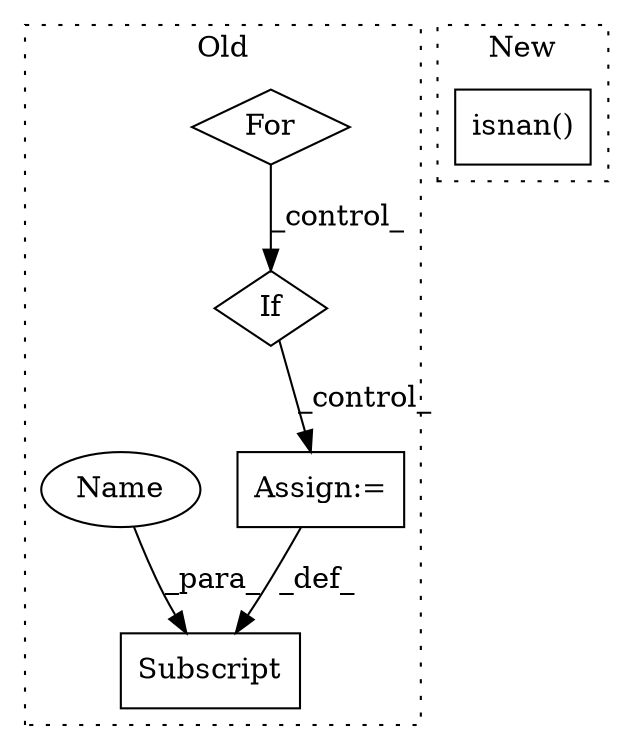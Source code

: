 digraph G {
subgraph cluster0 {
1 [label="For" a="107" s="5215,5245" l="4,14" shape="diamond"];
3 [label="Assign:=" a="68" s="5320" l="3" shape="box"];
4 [label="If" a="96" s="5259" l="3" shape="diamond"];
5 [label="Subscript" a="63" s="5304,0" l="16,0" shape="box"];
6 [label="Name" a="87" s="5318" l="1" shape="ellipse"];
label = "Old";
style="dotted";
}
subgraph cluster1 {
2 [label="isnan()" a="75" s="5440,5457" l="12,1" shape="box"];
label = "New";
style="dotted";
}
1 -> 4 [label="_control_"];
3 -> 5 [label="_def_"];
4 -> 3 [label="_control_"];
6 -> 5 [label="_para_"];
}